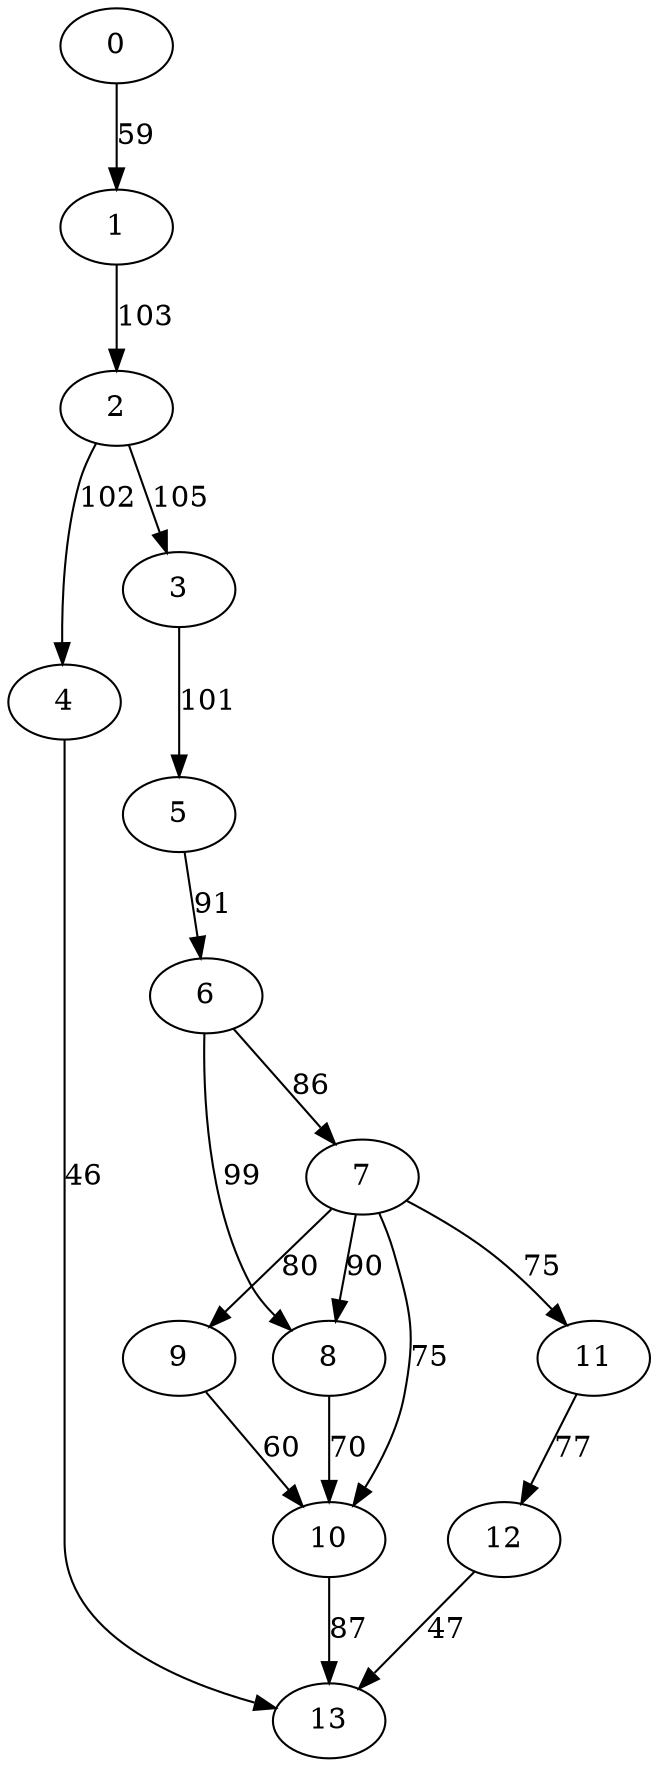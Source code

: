 digraph t20p2r5_11 {
0 -> 1 [ label = 59 ];
1 -> 2 [ label = 103 ];
2 -> 3 [ label = 105 ];
2 -> 4 [ label = 102 ];
3 -> 5 [ label = 101 ];
4 -> 13 [ label = 46 ];
5 -> 6 [ label = 91 ];
6 -> 7 [ label = 86 ];
6 -> 8 [ label = 99 ];
7 -> 8 [ label = 90 ];
7 -> 9 [ label = 80 ];
7 -> 10 [ label = 75 ];
7 -> 11 [ label = 75 ];
8 -> 10 [ label = 70 ];
9 -> 10 [ label = 60 ];
10 -> 13 [ label = 87 ];
11 -> 12 [ label = 77 ];
12 -> 13 [ label = 47 ];
 }

